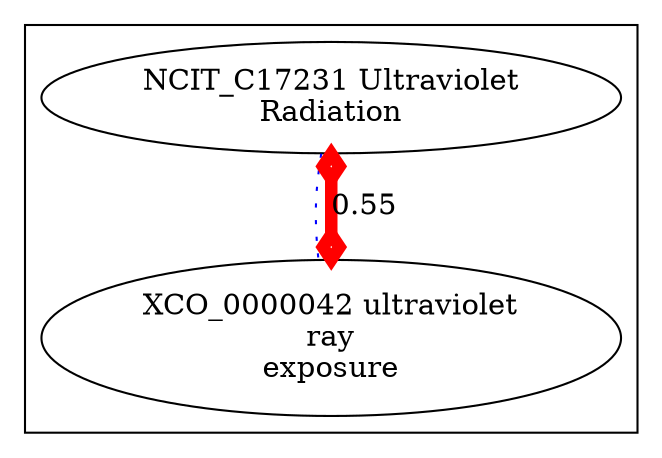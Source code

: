 digraph cliquegraph {
subgraph cluster_XCO_0000042 {XCO_0000042 [ label="XCO_0000042 ultraviolet
ray
exposure" ];
NCIT_C17231 [ label="NCIT_C17231 Ultraviolet
Radiation" ];}
NCIT_C17231 -> XCO_0000042 [ arrowhead = none, penwidth=1, color=blue, label="", style=dotted]
NCIT_C17231 -> XCO_0000042 [ arrowhead = ediamond, penwidth=6, color=red, label="0.55", style=solid, arrowtail=ediamond, dir=both]
}